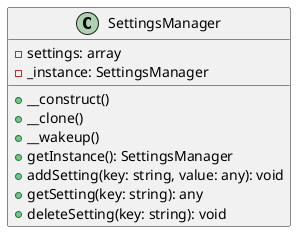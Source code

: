 @startuml

class SettingsManager {
    - settings: array
    - _instance: SettingsManager
    + __construct()
    + __clone()
    + __wakeup()
    + getInstance(): SettingsManager
    + addSetting(key: string, value: any): void
    + getSetting(key: string): any
    + deleteSetting(key: string): void
}

@enduml
